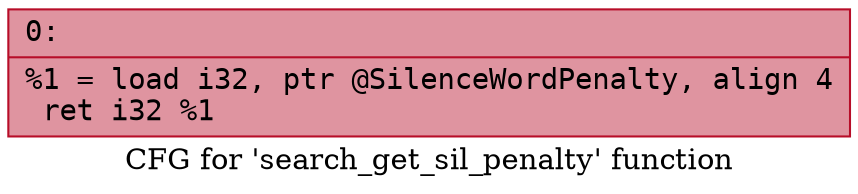 digraph "CFG for 'search_get_sil_penalty' function" {
	label="CFG for 'search_get_sil_penalty' function";

	Node0x600002001630 [shape=record,color="#b70d28ff", style=filled, fillcolor="#b70d2870" fontname="Courier",label="{0:\l|  %1 = load i32, ptr @SilenceWordPenalty, align 4\l  ret i32 %1\l}"];
}
